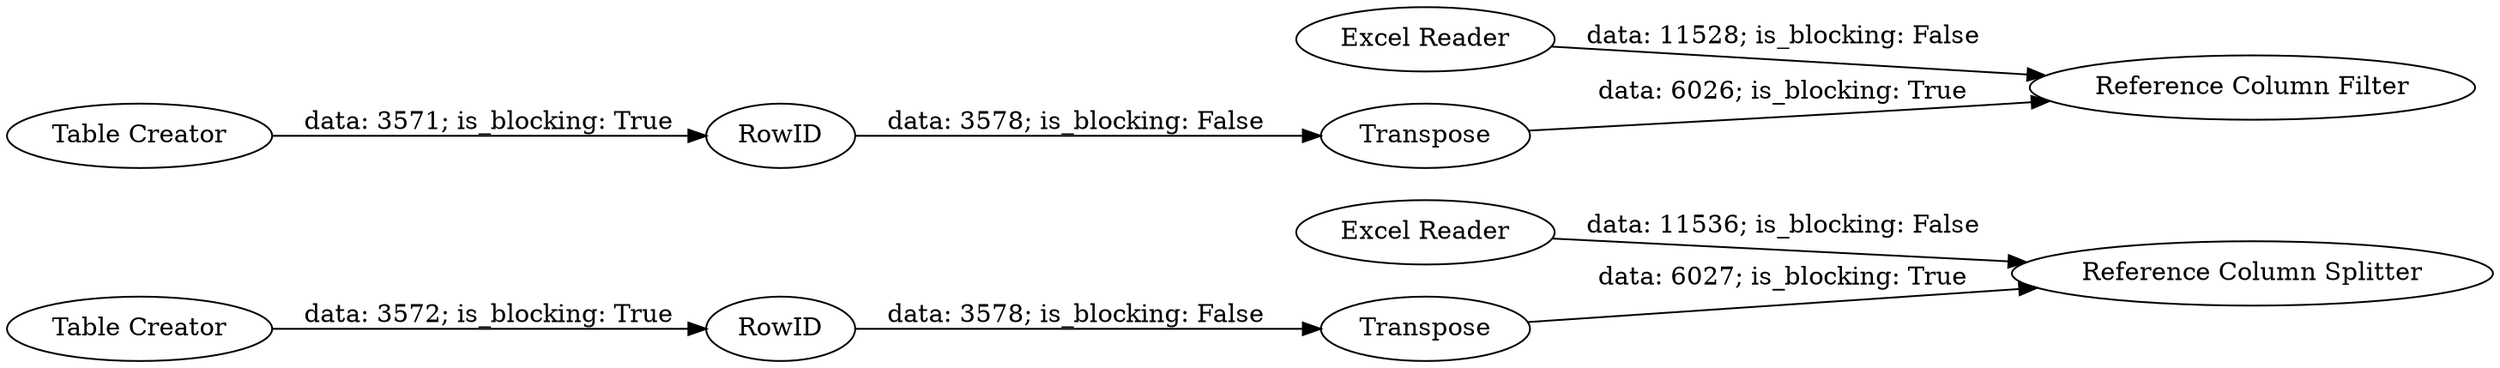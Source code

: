 digraph {
	"1586872158470543354_142" [label=RowID]
	"1586872158470543354_144" [label="Excel Reader"]
	"1586872158470543354_136" [label=Transpose]
	"1586872158470543354_140" [label="Reference Column Splitter"]
	"1586872158470543354_138" [label="Table Creator"]
	"1586872158470543354_143" [label=Transpose]
	"1586872158470543354_135" [label=RowID]
	"1586872158470543354_139" [label="Reference Column Filter"]
	"1586872158470543354_141" [label="Table Creator"]
	"1586872158470543354_77" [label="Excel Reader"]
	"1586872158470543354_77" -> "1586872158470543354_139" [label="data: 11528; is_blocking: False"]
	"1586872158470543354_141" -> "1586872158470543354_142" [label="data: 3572; is_blocking: True"]
	"1586872158470543354_143" -> "1586872158470543354_140" [label="data: 6027; is_blocking: True"]
	"1586872158470543354_136" -> "1586872158470543354_139" [label="data: 6026; is_blocking: True"]
	"1586872158470543354_138" -> "1586872158470543354_135" [label="data: 3571; is_blocking: True"]
	"1586872158470543354_135" -> "1586872158470543354_136" [label="data: 3578; is_blocking: False"]
	"1586872158470543354_142" -> "1586872158470543354_143" [label="data: 3578; is_blocking: False"]
	"1586872158470543354_144" -> "1586872158470543354_140" [label="data: 11536; is_blocking: False"]
	rankdir=LR
}
